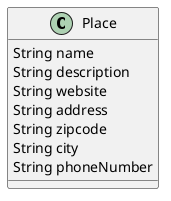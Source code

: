 @startuml
'https://plantuml.com/class-diagram

class Place {
String name
String description
String website
String address
String zipcode
String city
String phoneNumber
}

@enduml